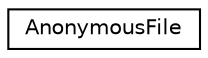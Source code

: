 digraph "Graphical Class Hierarchy"
{
 // LATEX_PDF_SIZE
  edge [fontname="Helvetica",fontsize="10",labelfontname="Helvetica",labelfontsize="10"];
  node [fontname="Helvetica",fontsize="10",shape=record];
  rankdir="LR";
  Node0 [label="AnonymousFile",height=0.2,width=0.4,color="black", fillcolor="white", style="filled",URL="$classAnonymousFile.html",tooltip=" "];
}

